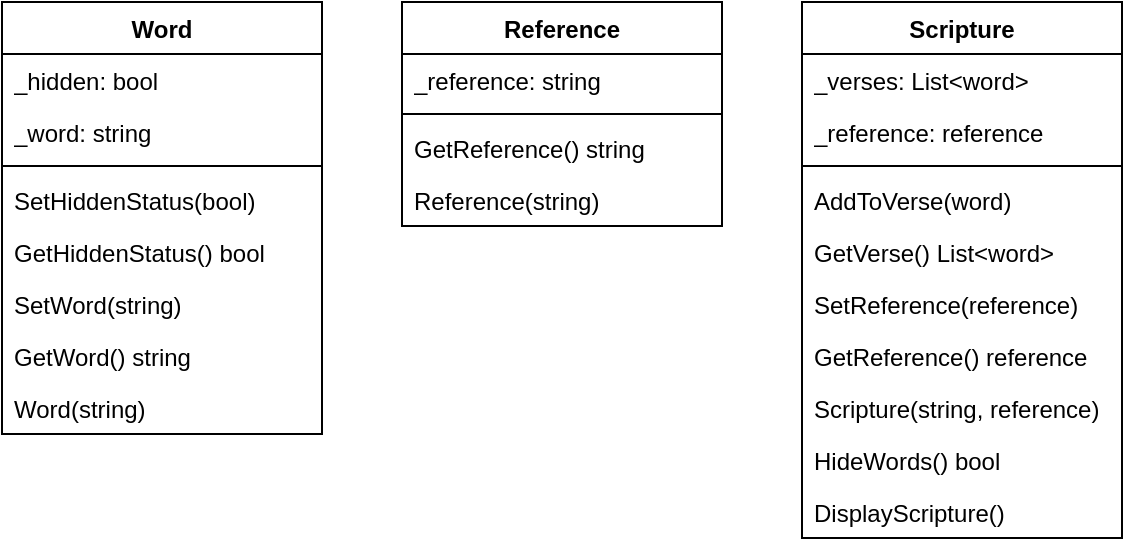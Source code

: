 <mxfile version="22.0.8" type="github">
  <diagram name="Page-1" id="pYcFYo9cn3mEiwMATP2z">
    <mxGraphModel dx="1050" dy="566" grid="1" gridSize="10" guides="1" tooltips="1" connect="1" arrows="1" fold="1" page="1" pageScale="1" pageWidth="850" pageHeight="1100" math="0" shadow="0">
      <root>
        <mxCell id="0" />
        <mxCell id="1" parent="0" />
        <mxCell id="X9psealpf7O9LYOQVVAn-2" value="Word" style="swimlane;fontStyle=1;align=center;verticalAlign=top;childLayout=stackLayout;horizontal=1;startSize=26;horizontalStack=0;resizeParent=1;resizeParentMax=0;resizeLast=0;collapsible=1;marginBottom=0;whiteSpace=wrap;html=1;" vertex="1" parent="1">
          <mxGeometry x="170" y="90" width="160" height="216" as="geometry" />
        </mxCell>
        <mxCell id="X9psealpf7O9LYOQVVAn-3" value="_hidden: bool" style="text;strokeColor=none;fillColor=none;align=left;verticalAlign=top;spacingLeft=4;spacingRight=4;overflow=hidden;rotatable=0;points=[[0,0.5],[1,0.5]];portConstraint=eastwest;whiteSpace=wrap;html=1;" vertex="1" parent="X9psealpf7O9LYOQVVAn-2">
          <mxGeometry y="26" width="160" height="26" as="geometry" />
        </mxCell>
        <mxCell id="X9psealpf7O9LYOQVVAn-6" value="_word: string" style="text;strokeColor=none;fillColor=none;align=left;verticalAlign=top;spacingLeft=4;spacingRight=4;overflow=hidden;rotatable=0;points=[[0,0.5],[1,0.5]];portConstraint=eastwest;whiteSpace=wrap;html=1;" vertex="1" parent="X9psealpf7O9LYOQVVAn-2">
          <mxGeometry y="52" width="160" height="26" as="geometry" />
        </mxCell>
        <mxCell id="X9psealpf7O9LYOQVVAn-4" value="" style="line;strokeWidth=1;fillColor=none;align=left;verticalAlign=middle;spacingTop=-1;spacingLeft=3;spacingRight=3;rotatable=0;labelPosition=right;points=[];portConstraint=eastwest;strokeColor=inherit;" vertex="1" parent="X9psealpf7O9LYOQVVAn-2">
          <mxGeometry y="78" width="160" height="8" as="geometry" />
        </mxCell>
        <mxCell id="X9psealpf7O9LYOQVVAn-5" value="SetHiddenStatus(bool)" style="text;strokeColor=none;fillColor=none;align=left;verticalAlign=top;spacingLeft=4;spacingRight=4;overflow=hidden;rotatable=0;points=[[0,0.5],[1,0.5]];portConstraint=eastwest;whiteSpace=wrap;html=1;" vertex="1" parent="X9psealpf7O9LYOQVVAn-2">
          <mxGeometry y="86" width="160" height="26" as="geometry" />
        </mxCell>
        <mxCell id="X9psealpf7O9LYOQVVAn-7" value="GetHiddenStatus() bool" style="text;strokeColor=none;fillColor=none;align=left;verticalAlign=top;spacingLeft=4;spacingRight=4;overflow=hidden;rotatable=0;points=[[0,0.5],[1,0.5]];portConstraint=eastwest;whiteSpace=wrap;html=1;" vertex="1" parent="X9psealpf7O9LYOQVVAn-2">
          <mxGeometry y="112" width="160" height="26" as="geometry" />
        </mxCell>
        <mxCell id="X9psealpf7O9LYOQVVAn-8" value="SetWord(string)&amp;nbsp;" style="text;strokeColor=none;fillColor=none;align=left;verticalAlign=top;spacingLeft=4;spacingRight=4;overflow=hidden;rotatable=0;points=[[0,0.5],[1,0.5]];portConstraint=eastwest;whiteSpace=wrap;html=1;" vertex="1" parent="X9psealpf7O9LYOQVVAn-2">
          <mxGeometry y="138" width="160" height="26" as="geometry" />
        </mxCell>
        <mxCell id="X9psealpf7O9LYOQVVAn-9" value="GetWord() string&amp;nbsp;" style="text;strokeColor=none;fillColor=none;align=left;verticalAlign=top;spacingLeft=4;spacingRight=4;overflow=hidden;rotatable=0;points=[[0,0.5],[1,0.5]];portConstraint=eastwest;whiteSpace=wrap;html=1;" vertex="1" parent="X9psealpf7O9LYOQVVAn-2">
          <mxGeometry y="164" width="160" height="26" as="geometry" />
        </mxCell>
        <mxCell id="X9psealpf7O9LYOQVVAn-10" value="Word(string)" style="text;strokeColor=none;fillColor=none;align=left;verticalAlign=top;spacingLeft=4;spacingRight=4;overflow=hidden;rotatable=0;points=[[0,0.5],[1,0.5]];portConstraint=eastwest;whiteSpace=wrap;html=1;" vertex="1" parent="X9psealpf7O9LYOQVVAn-2">
          <mxGeometry y="190" width="160" height="26" as="geometry" />
        </mxCell>
        <mxCell id="X9psealpf7O9LYOQVVAn-11" value="Reference" style="swimlane;fontStyle=1;align=center;verticalAlign=top;childLayout=stackLayout;horizontal=1;startSize=26;horizontalStack=0;resizeParent=1;resizeParentMax=0;resizeLast=0;collapsible=1;marginBottom=0;whiteSpace=wrap;html=1;" vertex="1" parent="1">
          <mxGeometry x="370" y="90" width="160" height="112" as="geometry" />
        </mxCell>
        <mxCell id="X9psealpf7O9LYOQVVAn-12" value="_reference: string" style="text;strokeColor=none;fillColor=none;align=left;verticalAlign=top;spacingLeft=4;spacingRight=4;overflow=hidden;rotatable=0;points=[[0,0.5],[1,0.5]];portConstraint=eastwest;whiteSpace=wrap;html=1;" vertex="1" parent="X9psealpf7O9LYOQVVAn-11">
          <mxGeometry y="26" width="160" height="26" as="geometry" />
        </mxCell>
        <mxCell id="X9psealpf7O9LYOQVVAn-13" value="" style="line;strokeWidth=1;fillColor=none;align=left;verticalAlign=middle;spacingTop=-1;spacingLeft=3;spacingRight=3;rotatable=0;labelPosition=right;points=[];portConstraint=eastwest;strokeColor=inherit;" vertex="1" parent="X9psealpf7O9LYOQVVAn-11">
          <mxGeometry y="52" width="160" height="8" as="geometry" />
        </mxCell>
        <mxCell id="X9psealpf7O9LYOQVVAn-14" value="GetReference() string" style="text;strokeColor=none;fillColor=none;align=left;verticalAlign=top;spacingLeft=4;spacingRight=4;overflow=hidden;rotatable=0;points=[[0,0.5],[1,0.5]];portConstraint=eastwest;whiteSpace=wrap;html=1;" vertex="1" parent="X9psealpf7O9LYOQVVAn-11">
          <mxGeometry y="60" width="160" height="26" as="geometry" />
        </mxCell>
        <mxCell id="X9psealpf7O9LYOQVVAn-15" value="Reference(string)" style="text;strokeColor=none;fillColor=none;align=left;verticalAlign=top;spacingLeft=4;spacingRight=4;overflow=hidden;rotatable=0;points=[[0,0.5],[1,0.5]];portConstraint=eastwest;whiteSpace=wrap;html=1;" vertex="1" parent="X9psealpf7O9LYOQVVAn-11">
          <mxGeometry y="86" width="160" height="26" as="geometry" />
        </mxCell>
        <mxCell id="X9psealpf7O9LYOQVVAn-16" value="Scripture" style="swimlane;fontStyle=1;align=center;verticalAlign=top;childLayout=stackLayout;horizontal=1;startSize=26;horizontalStack=0;resizeParent=1;resizeParentMax=0;resizeLast=0;collapsible=1;marginBottom=0;whiteSpace=wrap;html=1;" vertex="1" parent="1">
          <mxGeometry x="570" y="90" width="160" height="268" as="geometry" />
        </mxCell>
        <mxCell id="X9psealpf7O9LYOQVVAn-17" value="_verses: List&amp;lt;word&amp;gt;" style="text;strokeColor=none;fillColor=none;align=left;verticalAlign=top;spacingLeft=4;spacingRight=4;overflow=hidden;rotatable=0;points=[[0,0.5],[1,0.5]];portConstraint=eastwest;whiteSpace=wrap;html=1;" vertex="1" parent="X9psealpf7O9LYOQVVAn-16">
          <mxGeometry y="26" width="160" height="26" as="geometry" />
        </mxCell>
        <mxCell id="X9psealpf7O9LYOQVVAn-20" value="_reference: reference" style="text;strokeColor=none;fillColor=none;align=left;verticalAlign=top;spacingLeft=4;spacingRight=4;overflow=hidden;rotatable=0;points=[[0,0.5],[1,0.5]];portConstraint=eastwest;whiteSpace=wrap;html=1;" vertex="1" parent="X9psealpf7O9LYOQVVAn-16">
          <mxGeometry y="52" width="160" height="26" as="geometry" />
        </mxCell>
        <mxCell id="X9psealpf7O9LYOQVVAn-18" value="" style="line;strokeWidth=1;fillColor=none;align=left;verticalAlign=middle;spacingTop=-1;spacingLeft=3;spacingRight=3;rotatable=0;labelPosition=right;points=[];portConstraint=eastwest;strokeColor=inherit;" vertex="1" parent="X9psealpf7O9LYOQVVAn-16">
          <mxGeometry y="78" width="160" height="8" as="geometry" />
        </mxCell>
        <mxCell id="X9psealpf7O9LYOQVVAn-19" value="AddToVerse(word)" style="text;strokeColor=none;fillColor=none;align=left;verticalAlign=top;spacingLeft=4;spacingRight=4;overflow=hidden;rotatable=0;points=[[0,0.5],[1,0.5]];portConstraint=eastwest;whiteSpace=wrap;html=1;" vertex="1" parent="X9psealpf7O9LYOQVVAn-16">
          <mxGeometry y="86" width="160" height="26" as="geometry" />
        </mxCell>
        <mxCell id="X9psealpf7O9LYOQVVAn-21" value="GetVerse() List&amp;lt;word&amp;gt;" style="text;strokeColor=none;fillColor=none;align=left;verticalAlign=top;spacingLeft=4;spacingRight=4;overflow=hidden;rotatable=0;points=[[0,0.5],[1,0.5]];portConstraint=eastwest;whiteSpace=wrap;html=1;" vertex="1" parent="X9psealpf7O9LYOQVVAn-16">
          <mxGeometry y="112" width="160" height="26" as="geometry" />
        </mxCell>
        <mxCell id="X9psealpf7O9LYOQVVAn-22" value="SetReference(reference)" style="text;strokeColor=none;fillColor=none;align=left;verticalAlign=top;spacingLeft=4;spacingRight=4;overflow=hidden;rotatable=0;points=[[0,0.5],[1,0.5]];portConstraint=eastwest;whiteSpace=wrap;html=1;" vertex="1" parent="X9psealpf7O9LYOQVVAn-16">
          <mxGeometry y="138" width="160" height="26" as="geometry" />
        </mxCell>
        <mxCell id="X9psealpf7O9LYOQVVAn-23" value="GetReference() reference" style="text;strokeColor=none;fillColor=none;align=left;verticalAlign=top;spacingLeft=4;spacingRight=4;overflow=hidden;rotatable=0;points=[[0,0.5],[1,0.5]];portConstraint=eastwest;whiteSpace=wrap;html=1;" vertex="1" parent="X9psealpf7O9LYOQVVAn-16">
          <mxGeometry y="164" width="160" height="26" as="geometry" />
        </mxCell>
        <mxCell id="X9psealpf7O9LYOQVVAn-24" value="Scripture(string, reference)" style="text;strokeColor=none;fillColor=none;align=left;verticalAlign=top;spacingLeft=4;spacingRight=4;overflow=hidden;rotatable=0;points=[[0,0.5],[1,0.5]];portConstraint=eastwest;whiteSpace=wrap;html=1;" vertex="1" parent="X9psealpf7O9LYOQVVAn-16">
          <mxGeometry y="190" width="160" height="26" as="geometry" />
        </mxCell>
        <mxCell id="X9psealpf7O9LYOQVVAn-25" value="HideWords() bool" style="text;strokeColor=none;fillColor=none;align=left;verticalAlign=top;spacingLeft=4;spacingRight=4;overflow=hidden;rotatable=0;points=[[0,0.5],[1,0.5]];portConstraint=eastwest;whiteSpace=wrap;html=1;" vertex="1" parent="X9psealpf7O9LYOQVVAn-16">
          <mxGeometry y="216" width="160" height="26" as="geometry" />
        </mxCell>
        <mxCell id="X9psealpf7O9LYOQVVAn-26" value="DisplayScripture()" style="text;strokeColor=none;fillColor=none;align=left;verticalAlign=top;spacingLeft=4;spacingRight=4;overflow=hidden;rotatable=0;points=[[0,0.5],[1,0.5]];portConstraint=eastwest;whiteSpace=wrap;html=1;" vertex="1" parent="X9psealpf7O9LYOQVVAn-16">
          <mxGeometry y="242" width="160" height="26" as="geometry" />
        </mxCell>
      </root>
    </mxGraphModel>
  </diagram>
</mxfile>
